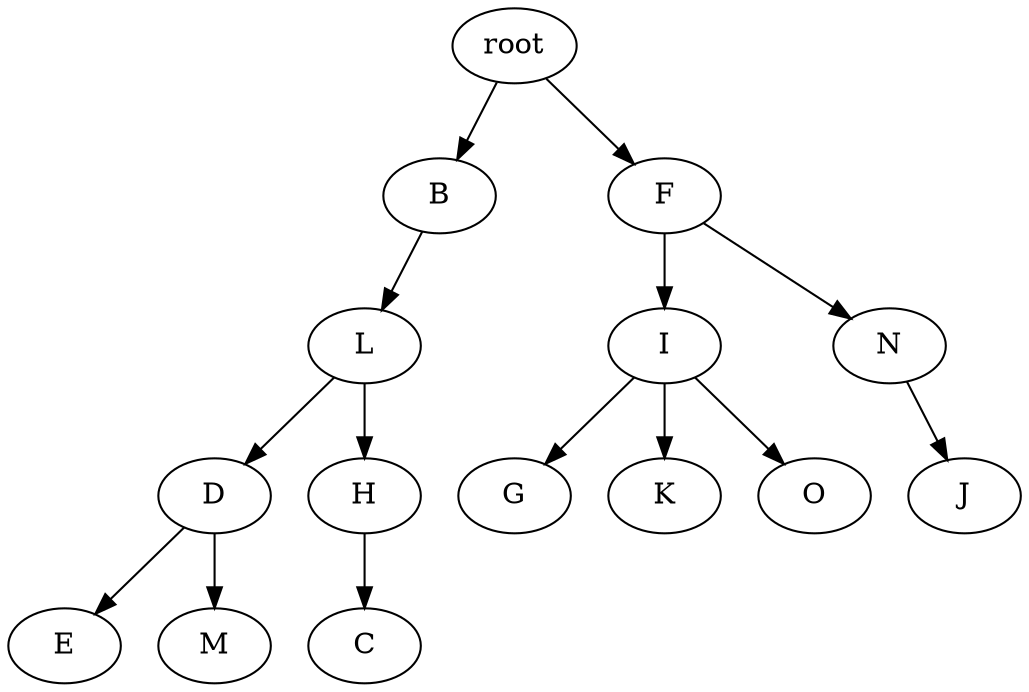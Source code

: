 digraph G {
	0 [label=root]
	1 [label=B]
	0 -> 1
	2 [label=F]
	0 -> 2
	3 [label=L]
	1 -> 3
	4 [label=I]
	2 -> 4
	5 [label=N]
	2 -> 5
	6 [label=D]
	3 -> 6
	7 [label=H]
	3 -> 7
	8 [label=G]
	4 -> 8
	9 [label=K]
	4 -> 9
	10 [label=O]
	4 -> 10
	11 [label=J]
	5 -> 11
	12 [label=E]
	6 -> 12
	13 [label=M]
	6 -> 13
	14 [label=C]
	7 -> 14
}
